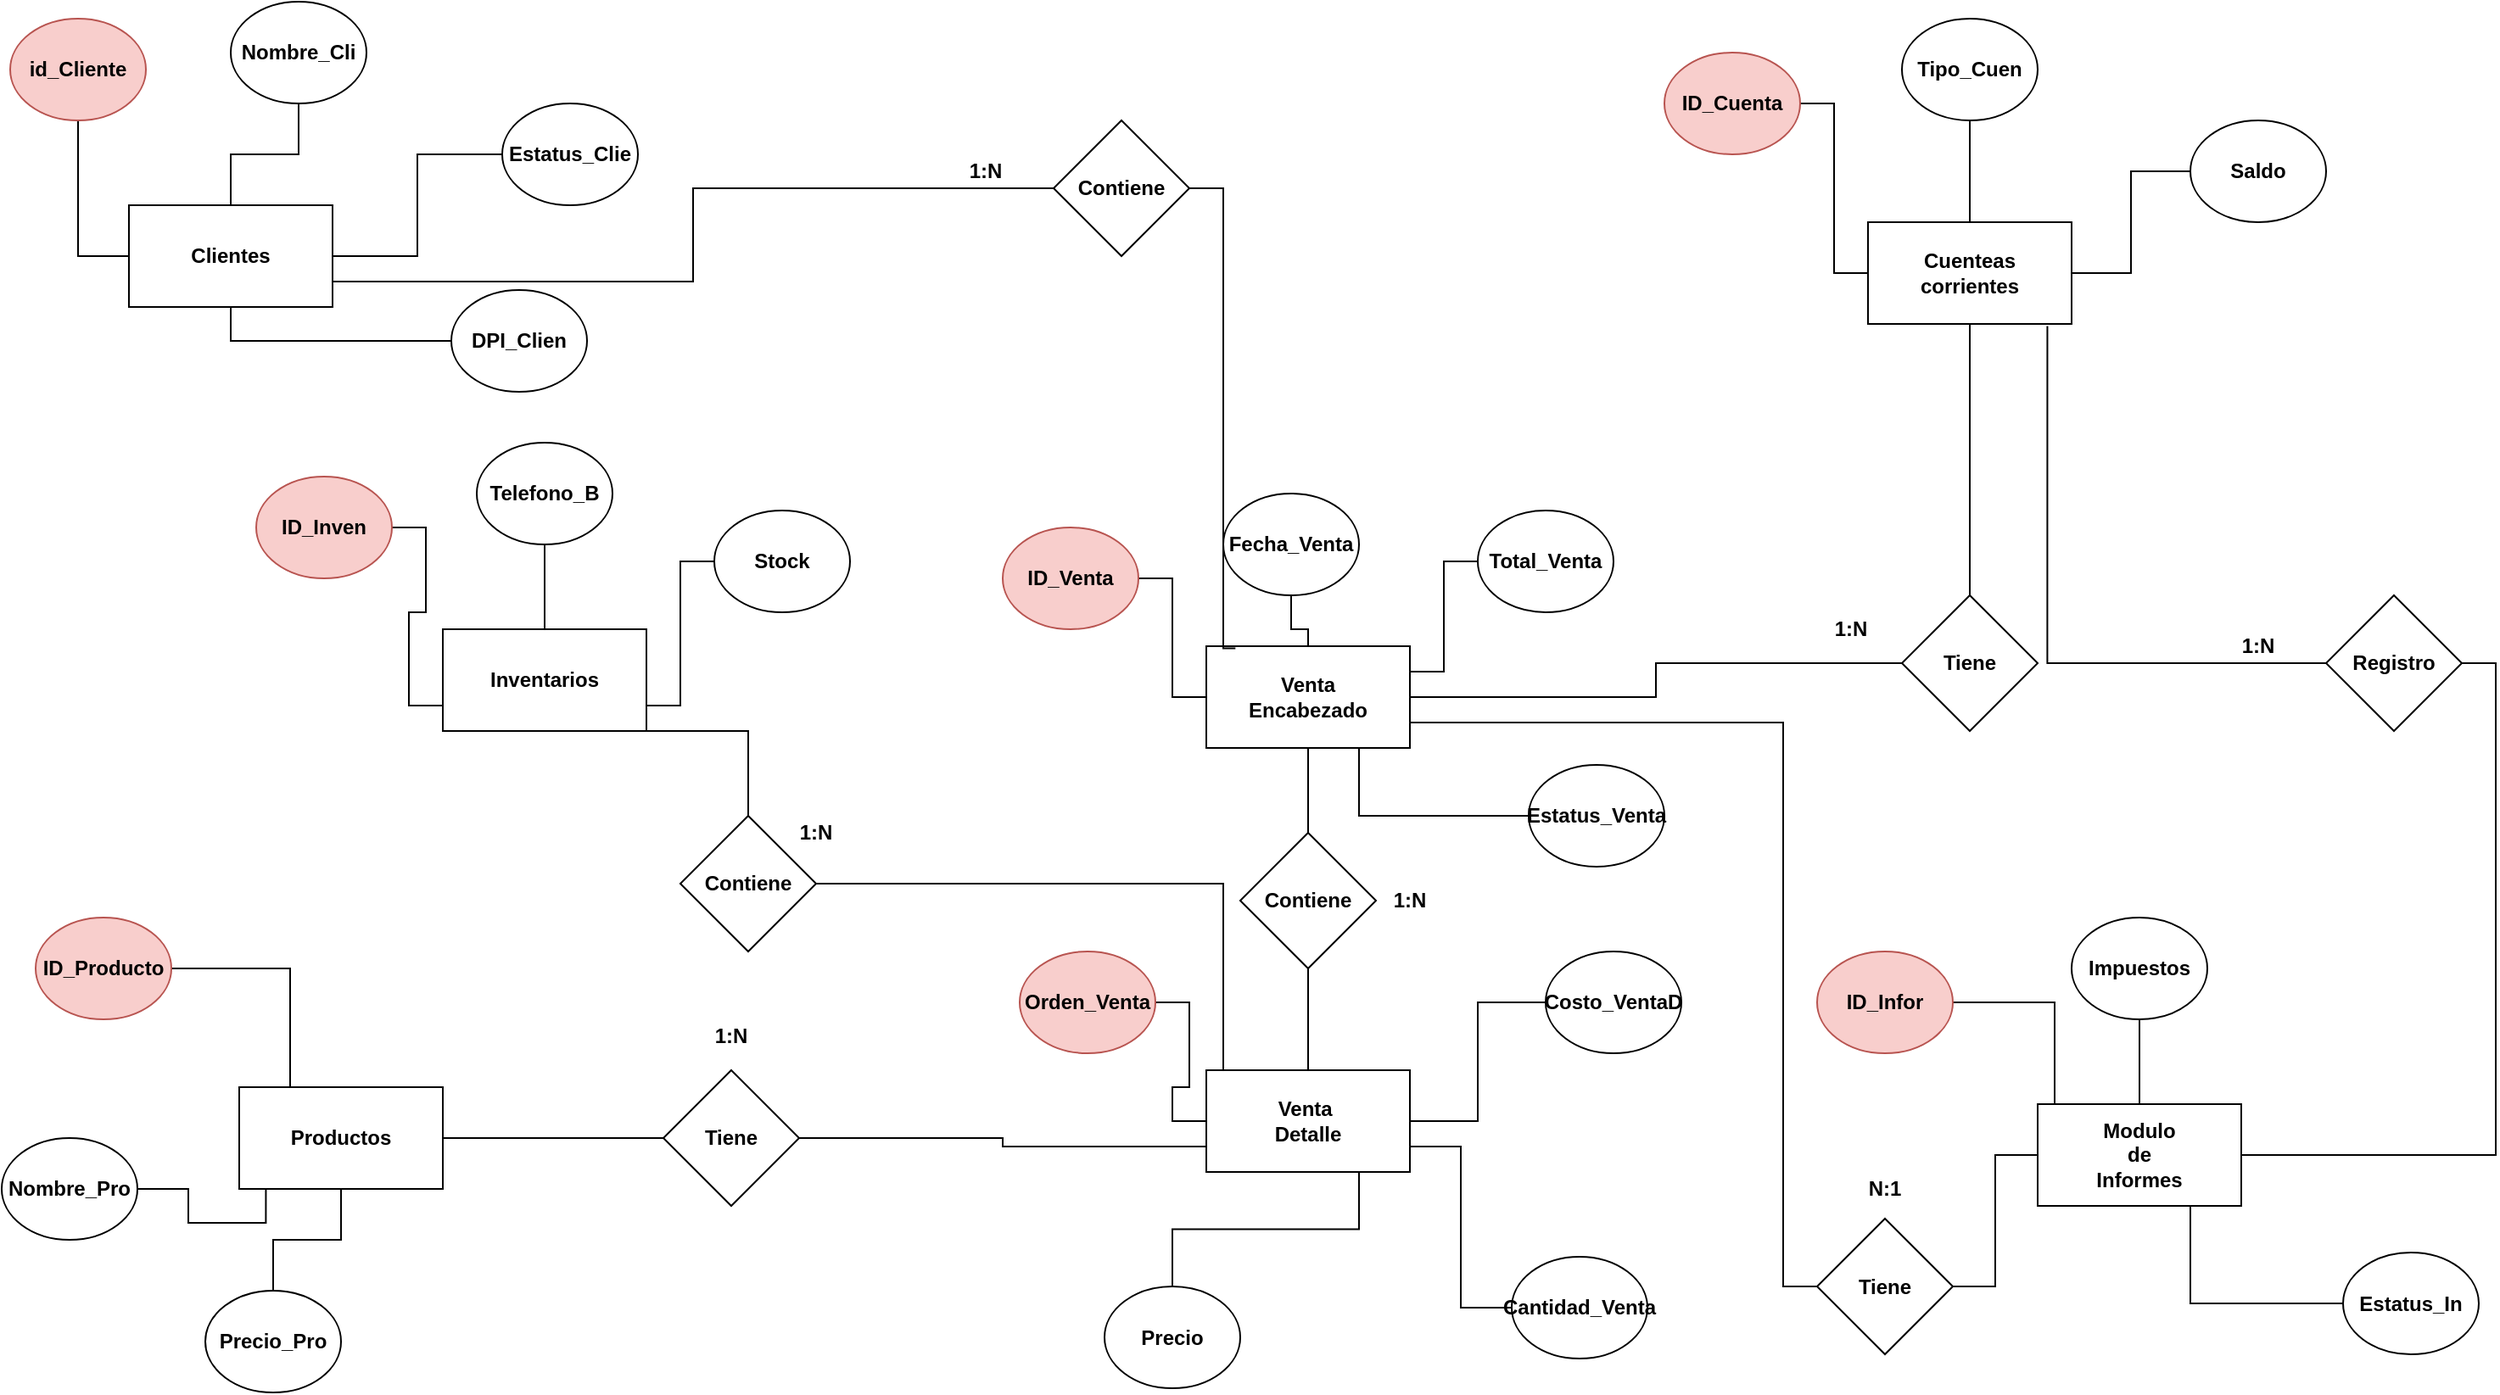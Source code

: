 <mxfile version="13.6.5" type="device"><diagram id="JxWjbIzShzPteXKXiBj5" name="Page-1"><mxGraphModel dx="1447" dy="867" grid="1" gridSize="10" guides="1" tooltips="1" connect="1" arrows="1" fold="1" page="1" pageScale="1" pageWidth="10000" pageHeight="10000" math="0" shadow="0"><root><mxCell id="0"/><mxCell id="1" parent="0"/><mxCell id="i88EDG5iWF2md_klwjSa-1" style="edgeStyle=orthogonalEdgeStyle;rounded=0;orthogonalLoop=1;jettySize=auto;html=1;entryX=0;entryY=0.5;entryDx=0;entryDy=0;endArrow=none;endFill=0;" edge="1" parent="1" source="i88EDG5iWF2md_klwjSa-2" target="i88EDG5iWF2md_klwjSa-86"><mxGeometry relative="1" as="geometry"/></mxCell><mxCell id="i88EDG5iWF2md_klwjSa-2" value="" style="rounded=0;whiteSpace=wrap;html=1;" vertex="1" parent="1"><mxGeometry x="1280" y="390" width="120" height="60" as="geometry"/></mxCell><mxCell id="i88EDG5iWF2md_klwjSa-3" value="Venta&lt;br&gt;Encabezado" style="text;html=1;strokeColor=none;fillColor=none;align=center;verticalAlign=middle;whiteSpace=wrap;rounded=0;fontStyle=1" vertex="1" parent="1"><mxGeometry x="1320" y="410" width="40" height="20" as="geometry"/></mxCell><mxCell id="i88EDG5iWF2md_klwjSa-4" value="" style="rounded=0;whiteSpace=wrap;html=1;" vertex="1" parent="1"><mxGeometry x="1280" y="640" width="120" height="60" as="geometry"/></mxCell><mxCell id="i88EDG5iWF2md_klwjSa-5" value="Venta&amp;nbsp;&lt;br&gt;Detalle" style="text;html=1;strokeColor=none;fillColor=none;align=center;verticalAlign=middle;whiteSpace=wrap;rounded=0;fontStyle=1" vertex="1" parent="1"><mxGeometry x="1320" y="660" width="40" height="20" as="geometry"/></mxCell><mxCell id="i88EDG5iWF2md_klwjSa-6" value="" style="rounded=0;whiteSpace=wrap;html=1;" vertex="1" parent="1"><mxGeometry x="645" y="130" width="120" height="60" as="geometry"/></mxCell><mxCell id="i88EDG5iWF2md_klwjSa-7" value="Clientes" style="text;html=1;strokeColor=none;fillColor=none;align=center;verticalAlign=middle;whiteSpace=wrap;rounded=0;fontStyle=1" vertex="1" parent="1"><mxGeometry x="685" y="150" width="40" height="20" as="geometry"/></mxCell><mxCell id="i88EDG5iWF2md_klwjSa-8" style="edgeStyle=orthogonalEdgeStyle;rounded=0;orthogonalLoop=1;jettySize=auto;html=1;entryX=0.5;entryY=0;entryDx=0;entryDy=0;endArrow=none;endFill=0;" edge="1" parent="1" source="i88EDG5iWF2md_klwjSa-9" target="i88EDG5iWF2md_klwjSa-86"><mxGeometry relative="1" as="geometry"/></mxCell><mxCell id="i88EDG5iWF2md_klwjSa-9" value="" style="rounded=0;whiteSpace=wrap;html=1;" vertex="1" parent="1"><mxGeometry x="1670" y="140" width="120" height="60" as="geometry"/></mxCell><mxCell id="i88EDG5iWF2md_klwjSa-10" value="Cuenteas corrientes" style="text;html=1;strokeColor=none;fillColor=none;align=center;verticalAlign=middle;whiteSpace=wrap;rounded=0;fontStyle=1" vertex="1" parent="1"><mxGeometry x="1710" y="160" width="40" height="20" as="geometry"/></mxCell><mxCell id="i88EDG5iWF2md_klwjSa-11" style="edgeStyle=orthogonalEdgeStyle;rounded=0;orthogonalLoop=1;jettySize=auto;html=1;entryX=0;entryY=0.5;entryDx=0;entryDy=0;endArrow=none;endFill=0;" edge="1" parent="1" source="i88EDG5iWF2md_klwjSa-12" target="i88EDG5iWF2md_klwjSa-52"><mxGeometry relative="1" as="geometry"/></mxCell><mxCell id="i88EDG5iWF2md_klwjSa-12" value="" style="rounded=0;whiteSpace=wrap;html=1;" vertex="1" parent="1"><mxGeometry x="710" y="650" width="120" height="60" as="geometry"/></mxCell><mxCell id="i88EDG5iWF2md_klwjSa-13" value="Productos" style="text;html=1;strokeColor=none;fillColor=none;align=center;verticalAlign=middle;whiteSpace=wrap;rounded=0;fontStyle=1" vertex="1" parent="1"><mxGeometry x="750" y="670" width="40" height="20" as="geometry"/></mxCell><mxCell id="i88EDG5iWF2md_klwjSa-14" style="edgeStyle=orthogonalEdgeStyle;rounded=0;orthogonalLoop=1;jettySize=auto;html=1;entryX=0.5;entryY=0;entryDx=0;entryDy=0;endArrow=none;endFill=0;" edge="1" parent="1" source="i88EDG5iWF2md_klwjSa-15" target="i88EDG5iWF2md_klwjSa-74"><mxGeometry relative="1" as="geometry"><Array as="points"><mxPoint x="1010" y="440"/></Array></mxGeometry></mxCell><mxCell id="i88EDG5iWF2md_klwjSa-15" value="" style="rounded=0;whiteSpace=wrap;html=1;" vertex="1" parent="1"><mxGeometry x="830" y="380" width="120" height="60" as="geometry"/></mxCell><mxCell id="i88EDG5iWF2md_klwjSa-16" value="Inventarios" style="text;html=1;strokeColor=none;fillColor=none;align=center;verticalAlign=middle;whiteSpace=wrap;rounded=0;fontStyle=1" vertex="1" parent="1"><mxGeometry x="870" y="400" width="40" height="20" as="geometry"/></mxCell><mxCell id="i88EDG5iWF2md_klwjSa-17" style="edgeStyle=orthogonalEdgeStyle;rounded=0;orthogonalLoop=1;jettySize=auto;html=1;entryX=1;entryY=0.5;entryDx=0;entryDy=0;endArrow=none;endFill=0;" edge="1" parent="1" source="i88EDG5iWF2md_klwjSa-19" target="i88EDG5iWF2md_klwjSa-99"><mxGeometry relative="1" as="geometry"/></mxCell><mxCell id="i88EDG5iWF2md_klwjSa-18" style="edgeStyle=orthogonalEdgeStyle;rounded=0;orthogonalLoop=1;jettySize=auto;html=1;entryX=1;entryY=0.5;entryDx=0;entryDy=0;endArrow=none;endFill=0;" edge="1" parent="1" source="i88EDG5iWF2md_klwjSa-19" target="i88EDG5iWF2md_klwjSa-103"><mxGeometry relative="1" as="geometry"/></mxCell><mxCell id="i88EDG5iWF2md_klwjSa-19" value="" style="rounded=0;whiteSpace=wrap;html=1;" vertex="1" parent="1"><mxGeometry x="1770" y="660" width="120" height="60" as="geometry"/></mxCell><mxCell id="i88EDG5iWF2md_klwjSa-20" value="Modulo de Informes" style="text;html=1;strokeColor=none;fillColor=none;align=center;verticalAlign=middle;whiteSpace=wrap;rounded=0;fontStyle=1" vertex="1" parent="1"><mxGeometry x="1810" y="680" width="40" height="20" as="geometry"/></mxCell><mxCell id="i88EDG5iWF2md_klwjSa-21" style="edgeStyle=orthogonalEdgeStyle;rounded=0;orthogonalLoop=1;jettySize=auto;html=1;entryX=0;entryY=0.25;entryDx=0;entryDy=0;strokeColor=none;" edge="1" parent="1" source="i88EDG5iWF2md_klwjSa-23" target="i88EDG5iWF2md_klwjSa-2"><mxGeometry relative="1" as="geometry"/></mxCell><mxCell id="i88EDG5iWF2md_klwjSa-22" style="edgeStyle=orthogonalEdgeStyle;rounded=0;orthogonalLoop=1;jettySize=auto;html=1;entryX=0;entryY=0.5;entryDx=0;entryDy=0;endArrow=none;endFill=0;" edge="1" parent="1" source="i88EDG5iWF2md_klwjSa-23" target="i88EDG5iWF2md_klwjSa-2"><mxGeometry relative="1" as="geometry"/></mxCell><mxCell id="i88EDG5iWF2md_klwjSa-23" value="" style="ellipse;whiteSpace=wrap;html=1;fillColor=#f8cecc;strokeColor=#b85450;" vertex="1" parent="1"><mxGeometry x="1160" y="320" width="80" height="60" as="geometry"/></mxCell><mxCell id="i88EDG5iWF2md_klwjSa-24" value="ID_Venta" style="text;html=1;strokeColor=none;fillColor=none;align=center;verticalAlign=middle;whiteSpace=wrap;rounded=0;fontStyle=1" vertex="1" parent="1"><mxGeometry x="1180" y="340" width="40" height="20" as="geometry"/></mxCell><mxCell id="i88EDG5iWF2md_klwjSa-25" style="edgeStyle=orthogonalEdgeStyle;rounded=0;orthogonalLoop=1;jettySize=auto;html=1;entryX=0.5;entryY=0;entryDx=0;entryDy=0;endArrow=none;endFill=0;" edge="1" parent="1" source="i88EDG5iWF2md_klwjSa-26" target="i88EDG5iWF2md_klwjSa-2"><mxGeometry relative="1" as="geometry"/></mxCell><mxCell id="i88EDG5iWF2md_klwjSa-26" value="" style="ellipse;whiteSpace=wrap;html=1;" vertex="1" parent="1"><mxGeometry x="1290" y="300" width="80" height="60" as="geometry"/></mxCell><mxCell id="i88EDG5iWF2md_klwjSa-27" value="Fecha_Venta" style="text;html=1;strokeColor=none;fillColor=none;align=center;verticalAlign=middle;whiteSpace=wrap;rounded=0;fontStyle=1" vertex="1" parent="1"><mxGeometry x="1310" y="320" width="40" height="20" as="geometry"/></mxCell><mxCell id="i88EDG5iWF2md_klwjSa-28" style="edgeStyle=orthogonalEdgeStyle;rounded=0;orthogonalLoop=1;jettySize=auto;html=1;entryX=1;entryY=0.25;entryDx=0;entryDy=0;endArrow=none;endFill=0;" edge="1" parent="1" source="i88EDG5iWF2md_klwjSa-29" target="i88EDG5iWF2md_klwjSa-2"><mxGeometry relative="1" as="geometry"/></mxCell><mxCell id="i88EDG5iWF2md_klwjSa-29" value="" style="ellipse;whiteSpace=wrap;html=1;" vertex="1" parent="1"><mxGeometry x="1440" y="310" width="80" height="60" as="geometry"/></mxCell><mxCell id="i88EDG5iWF2md_klwjSa-30" value="Total_Venta" style="text;html=1;strokeColor=none;fillColor=none;align=center;verticalAlign=middle;whiteSpace=wrap;rounded=0;fontStyle=1" vertex="1" parent="1"><mxGeometry x="1460" y="330" width="40" height="20" as="geometry"/></mxCell><mxCell id="i88EDG5iWF2md_klwjSa-31" style="edgeStyle=orthogonalEdgeStyle;rounded=0;orthogonalLoop=1;jettySize=auto;html=1;entryX=0.75;entryY=1;entryDx=0;entryDy=0;endArrow=none;endFill=0;" edge="1" parent="1" source="i88EDG5iWF2md_klwjSa-32" target="i88EDG5iWF2md_klwjSa-2"><mxGeometry relative="1" as="geometry"/></mxCell><mxCell id="i88EDG5iWF2md_klwjSa-32" value="" style="ellipse;whiteSpace=wrap;html=1;" vertex="1" parent="1"><mxGeometry x="1470" y="460" width="80" height="60" as="geometry"/></mxCell><mxCell id="i88EDG5iWF2md_klwjSa-33" value="Estatus_Venta" style="text;html=1;strokeColor=none;fillColor=none;align=center;verticalAlign=middle;whiteSpace=wrap;rounded=0;fontStyle=1" vertex="1" parent="1"><mxGeometry x="1490" y="480" width="40" height="20" as="geometry"/></mxCell><mxCell id="i88EDG5iWF2md_klwjSa-34" style="edgeStyle=orthogonalEdgeStyle;rounded=0;orthogonalLoop=1;jettySize=auto;html=1;entryX=0.5;entryY=1;entryDx=0;entryDy=0;endArrow=none;endFill=0;" edge="1" parent="1" source="i88EDG5iWF2md_klwjSa-36" target="i88EDG5iWF2md_klwjSa-2"><mxGeometry relative="1" as="geometry"/></mxCell><mxCell id="i88EDG5iWF2md_klwjSa-35" style="edgeStyle=orthogonalEdgeStyle;rounded=0;orthogonalLoop=1;jettySize=auto;html=1;endArrow=none;endFill=0;" edge="1" parent="1" source="i88EDG5iWF2md_klwjSa-36" target="i88EDG5iWF2md_klwjSa-4"><mxGeometry relative="1" as="geometry"/></mxCell><mxCell id="i88EDG5iWF2md_klwjSa-36" value="" style="rhombus;whiteSpace=wrap;html=1;" vertex="1" parent="1"><mxGeometry x="1300" y="500" width="80" height="80" as="geometry"/></mxCell><mxCell id="i88EDG5iWF2md_klwjSa-37" value="Contiene" style="text;html=1;strokeColor=none;fillColor=none;align=center;verticalAlign=middle;whiteSpace=wrap;rounded=0;fontStyle=1" vertex="1" parent="1"><mxGeometry x="1320" y="530" width="40" height="20" as="geometry"/></mxCell><mxCell id="i88EDG5iWF2md_klwjSa-38" value="1:N" style="text;html=1;strokeColor=none;fillColor=none;align=center;verticalAlign=middle;whiteSpace=wrap;rounded=0;fontStyle=1" vertex="1" parent="1"><mxGeometry x="1380" y="530" width="40" height="20" as="geometry"/></mxCell><mxCell id="i88EDG5iWF2md_klwjSa-39" style="edgeStyle=orthogonalEdgeStyle;rounded=0;orthogonalLoop=1;jettySize=auto;html=1;entryX=0;entryY=0.5;entryDx=0;entryDy=0;endArrow=none;endFill=0;" edge="1" parent="1" source="i88EDG5iWF2md_klwjSa-40" target="i88EDG5iWF2md_klwjSa-4"><mxGeometry relative="1" as="geometry"/></mxCell><mxCell id="i88EDG5iWF2md_klwjSa-40" value="" style="ellipse;whiteSpace=wrap;html=1;fillColor=#f8cecc;strokeColor=#b85450;" vertex="1" parent="1"><mxGeometry x="1170" y="570" width="80" height="60" as="geometry"/></mxCell><mxCell id="i88EDG5iWF2md_klwjSa-41" value="Orden_Venta" style="text;html=1;strokeColor=none;fillColor=none;align=center;verticalAlign=middle;whiteSpace=wrap;rounded=0;fontStyle=1" vertex="1" parent="1"><mxGeometry x="1190" y="590" width="40" height="20" as="geometry"/></mxCell><mxCell id="i88EDG5iWF2md_klwjSa-42" style="edgeStyle=orthogonalEdgeStyle;rounded=0;orthogonalLoop=1;jettySize=auto;html=1;entryX=1;entryY=0.5;entryDx=0;entryDy=0;endArrow=none;endFill=0;" edge="1" parent="1" source="i88EDG5iWF2md_klwjSa-43" target="i88EDG5iWF2md_klwjSa-4"><mxGeometry relative="1" as="geometry"/></mxCell><mxCell id="i88EDG5iWF2md_klwjSa-43" value="" style="ellipse;whiteSpace=wrap;html=1;" vertex="1" parent="1"><mxGeometry x="1480" y="570" width="80" height="60" as="geometry"/></mxCell><mxCell id="i88EDG5iWF2md_klwjSa-44" value="Costo_VentaD" style="text;html=1;strokeColor=none;fillColor=none;align=center;verticalAlign=middle;whiteSpace=wrap;rounded=0;fontStyle=1" vertex="1" parent="1"><mxGeometry x="1500" y="590" width="40" height="20" as="geometry"/></mxCell><mxCell id="i88EDG5iWF2md_klwjSa-45" style="edgeStyle=orthogonalEdgeStyle;rounded=0;orthogonalLoop=1;jettySize=auto;html=1;entryX=1;entryY=0.75;entryDx=0;entryDy=0;endArrow=none;endFill=0;" edge="1" parent="1" source="i88EDG5iWF2md_klwjSa-46" target="i88EDG5iWF2md_klwjSa-4"><mxGeometry relative="1" as="geometry"/></mxCell><mxCell id="i88EDG5iWF2md_klwjSa-46" value="" style="ellipse;whiteSpace=wrap;html=1;" vertex="1" parent="1"><mxGeometry x="1460" y="750" width="80" height="60" as="geometry"/></mxCell><mxCell id="i88EDG5iWF2md_klwjSa-47" value="Cantidad_Venta" style="text;html=1;align=center;verticalAlign=middle;whiteSpace=wrap;rounded=0;fontStyle=1" vertex="1" parent="1"><mxGeometry x="1480" y="770" width="40" height="20" as="geometry"/></mxCell><mxCell id="i88EDG5iWF2md_klwjSa-48" style="edgeStyle=orthogonalEdgeStyle;rounded=0;orthogonalLoop=1;jettySize=auto;html=1;entryX=0.75;entryY=1;entryDx=0;entryDy=0;endArrow=none;endFill=0;" edge="1" parent="1" source="i88EDG5iWF2md_klwjSa-49" target="i88EDG5iWF2md_klwjSa-4"><mxGeometry relative="1" as="geometry"/></mxCell><mxCell id="i88EDG5iWF2md_klwjSa-49" value="" style="ellipse;whiteSpace=wrap;html=1;" vertex="1" parent="1"><mxGeometry x="1220" y="767.5" width="80" height="60" as="geometry"/></mxCell><mxCell id="i88EDG5iWF2md_klwjSa-50" value="Precio" style="text;html=1;align=center;verticalAlign=middle;whiteSpace=wrap;rounded=0;fontStyle=1" vertex="1" parent="1"><mxGeometry x="1240" y="787.5" width="40" height="20" as="geometry"/></mxCell><mxCell id="i88EDG5iWF2md_klwjSa-51" style="edgeStyle=orthogonalEdgeStyle;rounded=0;orthogonalLoop=1;jettySize=auto;html=1;entryX=0;entryY=0.75;entryDx=0;entryDy=0;endArrow=none;endFill=0;" edge="1" parent="1" source="i88EDG5iWF2md_klwjSa-52" target="i88EDG5iWF2md_klwjSa-4"><mxGeometry relative="1" as="geometry"/></mxCell><mxCell id="i88EDG5iWF2md_klwjSa-52" value="" style="rhombus;whiteSpace=wrap;html=1;" vertex="1" parent="1"><mxGeometry x="960" y="640" width="80" height="80" as="geometry"/></mxCell><mxCell id="i88EDG5iWF2md_klwjSa-53" value="Tiene" style="text;html=1;strokeColor=none;fillColor=none;align=center;verticalAlign=middle;whiteSpace=wrap;rounded=0;fontStyle=1" vertex="1" parent="1"><mxGeometry x="980" y="670" width="40" height="20" as="geometry"/></mxCell><mxCell id="i88EDG5iWF2md_klwjSa-54" value="1:N" style="text;html=1;strokeColor=none;fillColor=none;align=center;verticalAlign=middle;whiteSpace=wrap;rounded=0;fontStyle=1" vertex="1" parent="1"><mxGeometry x="980" y="610" width="40" height="20" as="geometry"/></mxCell><mxCell id="i88EDG5iWF2md_klwjSa-55" style="edgeStyle=orthogonalEdgeStyle;rounded=0;orthogonalLoop=1;jettySize=auto;html=1;entryX=0.25;entryY=0;entryDx=0;entryDy=0;endArrow=none;endFill=0;" edge="1" parent="1" source="i88EDG5iWF2md_klwjSa-56" target="i88EDG5iWF2md_klwjSa-12"><mxGeometry relative="1" as="geometry"/></mxCell><mxCell id="i88EDG5iWF2md_klwjSa-56" value="" style="ellipse;whiteSpace=wrap;html=1;fillColor=#f8cecc;strokeColor=#b85450;" vertex="1" parent="1"><mxGeometry x="590" y="550" width="80" height="60" as="geometry"/></mxCell><mxCell id="i88EDG5iWF2md_klwjSa-57" value="ID_Producto" style="text;html=1;strokeColor=none;fillColor=none;align=center;verticalAlign=middle;whiteSpace=wrap;rounded=0;fontStyle=1" vertex="1" parent="1"><mxGeometry x="610" y="570" width="40" height="20" as="geometry"/></mxCell><mxCell id="i88EDG5iWF2md_klwjSa-58" style="edgeStyle=orthogonalEdgeStyle;rounded=0;orthogonalLoop=1;jettySize=auto;html=1;entryX=0.131;entryY=0.998;entryDx=0;entryDy=0;entryPerimeter=0;endArrow=none;endFill=0;" edge="1" parent="1" source="i88EDG5iWF2md_klwjSa-59" target="i88EDG5iWF2md_klwjSa-12"><mxGeometry relative="1" as="geometry"/></mxCell><mxCell id="i88EDG5iWF2md_klwjSa-59" value="" style="ellipse;whiteSpace=wrap;html=1;" vertex="1" parent="1"><mxGeometry x="570" y="680" width="80" height="60" as="geometry"/></mxCell><mxCell id="i88EDG5iWF2md_klwjSa-60" value="Nombre_Pro" style="text;html=1;strokeColor=none;fillColor=none;align=center;verticalAlign=middle;whiteSpace=wrap;rounded=0;fontStyle=1" vertex="1" parent="1"><mxGeometry x="590" y="700" width="40" height="20" as="geometry"/></mxCell><mxCell id="i88EDG5iWF2md_klwjSa-61" style="edgeStyle=orthogonalEdgeStyle;rounded=0;orthogonalLoop=1;jettySize=auto;html=1;entryX=0.5;entryY=1;entryDx=0;entryDy=0;endArrow=none;endFill=0;" edge="1" parent="1" source="i88EDG5iWF2md_klwjSa-62" target="i88EDG5iWF2md_klwjSa-12"><mxGeometry relative="1" as="geometry"/></mxCell><mxCell id="i88EDG5iWF2md_klwjSa-62" value="" style="ellipse;whiteSpace=wrap;html=1;" vertex="1" parent="1"><mxGeometry x="690" y="770" width="80" height="60" as="geometry"/></mxCell><mxCell id="i88EDG5iWF2md_klwjSa-63" value="Precio_Pro" style="text;html=1;strokeColor=none;fillColor=none;align=center;verticalAlign=middle;whiteSpace=wrap;rounded=0;fontStyle=1" vertex="1" parent="1"><mxGeometry x="710" y="790" width="40" height="20" as="geometry"/></mxCell><mxCell id="i88EDG5iWF2md_klwjSa-64" style="edgeStyle=orthogonalEdgeStyle;rounded=0;orthogonalLoop=1;jettySize=auto;html=1;entryX=0;entryY=0.75;entryDx=0;entryDy=0;endArrow=none;endFill=0;" edge="1" parent="1" source="i88EDG5iWF2md_klwjSa-65" target="i88EDG5iWF2md_klwjSa-15"><mxGeometry relative="1" as="geometry"/></mxCell><mxCell id="i88EDG5iWF2md_klwjSa-65" value="" style="ellipse;whiteSpace=wrap;html=1;fillColor=#f8cecc;strokeColor=#b85450;" vertex="1" parent="1"><mxGeometry x="720" y="290" width="80" height="60" as="geometry"/></mxCell><mxCell id="i88EDG5iWF2md_klwjSa-66" value="ID_Inven" style="text;html=1;strokeColor=none;fillColor=none;align=center;verticalAlign=middle;whiteSpace=wrap;rounded=0;fontStyle=1" vertex="1" parent="1"><mxGeometry x="740" y="310" width="40" height="20" as="geometry"/></mxCell><mxCell id="i88EDG5iWF2md_klwjSa-67" style="edgeStyle=orthogonalEdgeStyle;rounded=0;orthogonalLoop=1;jettySize=auto;html=1;entryX=0.5;entryY=0;entryDx=0;entryDy=0;endArrow=none;endFill=0;" edge="1" parent="1" source="i88EDG5iWF2md_klwjSa-68" target="i88EDG5iWF2md_klwjSa-15"><mxGeometry relative="1" as="geometry"/></mxCell><mxCell id="i88EDG5iWF2md_klwjSa-68" value="" style="ellipse;whiteSpace=wrap;html=1;" vertex="1" parent="1"><mxGeometry x="850" y="270" width="80" height="60" as="geometry"/></mxCell><mxCell id="i88EDG5iWF2md_klwjSa-69" value="Telefono_B" style="text;html=1;strokeColor=none;fillColor=none;align=center;verticalAlign=middle;whiteSpace=wrap;rounded=0;fontStyle=1" vertex="1" parent="1"><mxGeometry x="870" y="290" width="40" height="20" as="geometry"/></mxCell><mxCell id="i88EDG5iWF2md_klwjSa-70" style="edgeStyle=orthogonalEdgeStyle;rounded=0;orthogonalLoop=1;jettySize=auto;html=1;entryX=1;entryY=0.75;entryDx=0;entryDy=0;endArrow=none;endFill=0;" edge="1" parent="1" source="i88EDG5iWF2md_klwjSa-71" target="i88EDG5iWF2md_klwjSa-15"><mxGeometry relative="1" as="geometry"/></mxCell><mxCell id="i88EDG5iWF2md_klwjSa-71" value="" style="ellipse;whiteSpace=wrap;html=1;" vertex="1" parent="1"><mxGeometry x="990" y="310" width="80" height="60" as="geometry"/></mxCell><mxCell id="i88EDG5iWF2md_klwjSa-72" value="Stock" style="text;html=1;strokeColor=none;fillColor=none;align=center;verticalAlign=middle;whiteSpace=wrap;rounded=0;fontStyle=1" vertex="1" parent="1"><mxGeometry x="1010" y="330" width="40" height="20" as="geometry"/></mxCell><mxCell id="i88EDG5iWF2md_klwjSa-73" style="edgeStyle=orthogonalEdgeStyle;rounded=0;orthogonalLoop=1;jettySize=auto;html=1;endArrow=none;endFill=0;" edge="1" parent="1" source="i88EDG5iWF2md_klwjSa-74" target="i88EDG5iWF2md_klwjSa-4"><mxGeometry relative="1" as="geometry"><Array as="points"><mxPoint x="1290" y="530"/></Array></mxGeometry></mxCell><mxCell id="i88EDG5iWF2md_klwjSa-74" value="" style="rhombus;whiteSpace=wrap;html=1;" vertex="1" parent="1"><mxGeometry x="970" y="490" width="80" height="80" as="geometry"/></mxCell><mxCell id="i88EDG5iWF2md_klwjSa-75" value="Contiene" style="text;html=1;strokeColor=none;fillColor=none;align=center;verticalAlign=middle;whiteSpace=wrap;rounded=0;fontStyle=1" vertex="1" parent="1"><mxGeometry x="990" y="520" width="40" height="20" as="geometry"/></mxCell><mxCell id="i88EDG5iWF2md_klwjSa-76" value="1:N" style="text;html=1;strokeColor=none;fillColor=none;align=center;verticalAlign=middle;whiteSpace=wrap;rounded=0;fontStyle=1" vertex="1" parent="1"><mxGeometry x="1030" y="490" width="40" height="20" as="geometry"/></mxCell><mxCell id="i88EDG5iWF2md_klwjSa-77" style="edgeStyle=orthogonalEdgeStyle;rounded=0;orthogonalLoop=1;jettySize=auto;html=1;entryX=0;entryY=0.5;entryDx=0;entryDy=0;endArrow=none;endFill=0;" edge="1" parent="1" source="i88EDG5iWF2md_klwjSa-78" target="i88EDG5iWF2md_klwjSa-9"><mxGeometry relative="1" as="geometry"/></mxCell><mxCell id="i88EDG5iWF2md_klwjSa-78" value="" style="ellipse;whiteSpace=wrap;html=1;fillColor=#f8cecc;strokeColor=#b85450;" vertex="1" parent="1"><mxGeometry x="1550" y="40" width="80" height="60" as="geometry"/></mxCell><mxCell id="i88EDG5iWF2md_klwjSa-79" value="ID_Cuenta" style="text;html=1;strokeColor=none;fillColor=none;align=center;verticalAlign=middle;whiteSpace=wrap;rounded=0;fontStyle=1" vertex="1" parent="1"><mxGeometry x="1570" y="60" width="40" height="20" as="geometry"/></mxCell><mxCell id="i88EDG5iWF2md_klwjSa-80" style="edgeStyle=orthogonalEdgeStyle;rounded=0;orthogonalLoop=1;jettySize=auto;html=1;entryX=0.5;entryY=0;entryDx=0;entryDy=0;endArrow=none;endFill=0;" edge="1" parent="1" source="i88EDG5iWF2md_klwjSa-81" target="i88EDG5iWF2md_klwjSa-9"><mxGeometry relative="1" as="geometry"/></mxCell><mxCell id="i88EDG5iWF2md_klwjSa-81" value="" style="ellipse;whiteSpace=wrap;html=1;" vertex="1" parent="1"><mxGeometry x="1690" y="20" width="80" height="60" as="geometry"/></mxCell><mxCell id="i88EDG5iWF2md_klwjSa-82" value="Tipo_Cuen" style="text;html=1;strokeColor=none;fillColor=none;align=center;verticalAlign=middle;whiteSpace=wrap;rounded=0;fontStyle=1" vertex="1" parent="1"><mxGeometry x="1710" y="40" width="40" height="20" as="geometry"/></mxCell><mxCell id="i88EDG5iWF2md_klwjSa-83" style="edgeStyle=orthogonalEdgeStyle;rounded=0;orthogonalLoop=1;jettySize=auto;html=1;entryX=1;entryY=0.5;entryDx=0;entryDy=0;endArrow=none;endFill=0;" edge="1" parent="1" source="i88EDG5iWF2md_klwjSa-84" target="i88EDG5iWF2md_klwjSa-9"><mxGeometry relative="1" as="geometry"/></mxCell><mxCell id="i88EDG5iWF2md_klwjSa-84" value="" style="ellipse;whiteSpace=wrap;html=1;" vertex="1" parent="1"><mxGeometry x="1860" y="80" width="80" height="60" as="geometry"/></mxCell><mxCell id="i88EDG5iWF2md_klwjSa-85" value="Saldo" style="text;html=1;strokeColor=none;fillColor=none;align=center;verticalAlign=middle;whiteSpace=wrap;rounded=0;fontStyle=1" vertex="1" parent="1"><mxGeometry x="1880" y="100" width="40" height="20" as="geometry"/></mxCell><mxCell id="i88EDG5iWF2md_klwjSa-86" value="" style="rhombus;whiteSpace=wrap;html=1;" vertex="1" parent="1"><mxGeometry x="1690" y="360" width="80" height="80" as="geometry"/></mxCell><mxCell id="i88EDG5iWF2md_klwjSa-87" value="Tiene" style="text;html=1;strokeColor=none;fillColor=none;align=center;verticalAlign=middle;whiteSpace=wrap;rounded=0;fontStyle=1" vertex="1" parent="1"><mxGeometry x="1710" y="390" width="40" height="20" as="geometry"/></mxCell><mxCell id="i88EDG5iWF2md_klwjSa-88" value="1:N" style="text;html=1;strokeColor=none;fillColor=none;align=center;verticalAlign=middle;whiteSpace=wrap;rounded=0;fontStyle=1" vertex="1" parent="1"><mxGeometry x="1640" y="370" width="40" height="20" as="geometry"/></mxCell><mxCell id="i88EDG5iWF2md_klwjSa-89" style="edgeStyle=orthogonalEdgeStyle;rounded=0;orthogonalLoop=1;jettySize=auto;html=1;entryX=0.25;entryY=0;entryDx=0;entryDy=0;endArrow=none;endFill=0;" edge="1" parent="1" source="i88EDG5iWF2md_klwjSa-90" target="i88EDG5iWF2md_klwjSa-19"><mxGeometry relative="1" as="geometry"><Array as="points"><mxPoint x="1780" y="600"/><mxPoint x="1780" y="660"/></Array></mxGeometry></mxCell><mxCell id="i88EDG5iWF2md_klwjSa-90" value="" style="ellipse;whiteSpace=wrap;html=1;fillColor=#f8cecc;strokeColor=#b85450;" vertex="1" parent="1"><mxGeometry x="1640" y="570" width="80" height="60" as="geometry"/></mxCell><mxCell id="i88EDG5iWF2md_klwjSa-91" value="ID_Infor&lt;br&gt;" style="text;html=1;strokeColor=none;fillColor=none;align=center;verticalAlign=middle;whiteSpace=wrap;rounded=0;fontStyle=1" vertex="1" parent="1"><mxGeometry x="1660" y="590" width="40" height="20" as="geometry"/></mxCell><mxCell id="i88EDG5iWF2md_klwjSa-92" style="edgeStyle=orthogonalEdgeStyle;rounded=0;orthogonalLoop=1;jettySize=auto;html=1;entryX=0.5;entryY=0;entryDx=0;entryDy=0;endArrow=none;endFill=0;" edge="1" parent="1" source="i88EDG5iWF2md_klwjSa-93" target="i88EDG5iWF2md_klwjSa-19"><mxGeometry relative="1" as="geometry"/></mxCell><mxCell id="i88EDG5iWF2md_klwjSa-93" value="" style="ellipse;whiteSpace=wrap;html=1;" vertex="1" parent="1"><mxGeometry x="1790" y="550" width="80" height="60" as="geometry"/></mxCell><mxCell id="i88EDG5iWF2md_klwjSa-94" value="Impuestos" style="text;html=1;strokeColor=none;fillColor=none;align=center;verticalAlign=middle;whiteSpace=wrap;rounded=0;fontStyle=1" vertex="1" parent="1"><mxGeometry x="1810" y="570" width="40" height="20" as="geometry"/></mxCell><mxCell id="i88EDG5iWF2md_klwjSa-95" style="edgeStyle=orthogonalEdgeStyle;rounded=0;orthogonalLoop=1;jettySize=auto;html=1;entryX=0.75;entryY=1;entryDx=0;entryDy=0;endArrow=none;endFill=0;" edge="1" parent="1" source="i88EDG5iWF2md_klwjSa-96" target="i88EDG5iWF2md_klwjSa-19"><mxGeometry relative="1" as="geometry"/></mxCell><mxCell id="i88EDG5iWF2md_klwjSa-96" value="" style="ellipse;whiteSpace=wrap;html=1;" vertex="1" parent="1"><mxGeometry x="1950" y="747.5" width="80" height="60" as="geometry"/></mxCell><mxCell id="i88EDG5iWF2md_klwjSa-97" value="Estatus_In" style="text;html=1;strokeColor=none;fillColor=none;align=center;verticalAlign=middle;whiteSpace=wrap;rounded=0;fontStyle=1" vertex="1" parent="1"><mxGeometry x="1970" y="767.5" width="40" height="20" as="geometry"/></mxCell><mxCell id="i88EDG5iWF2md_klwjSa-98" style="edgeStyle=orthogonalEdgeStyle;rounded=0;orthogonalLoop=1;jettySize=auto;html=1;entryX=0.881;entryY=1.021;entryDx=0;entryDy=0;entryPerimeter=0;endArrow=none;endFill=0;" edge="1" parent="1" source="i88EDG5iWF2md_klwjSa-99" target="i88EDG5iWF2md_klwjSa-9"><mxGeometry relative="1" as="geometry"/></mxCell><mxCell id="i88EDG5iWF2md_klwjSa-99" value="" style="rhombus;whiteSpace=wrap;html=1;" vertex="1" parent="1"><mxGeometry x="1940" y="360" width="80" height="80" as="geometry"/></mxCell><mxCell id="i88EDG5iWF2md_klwjSa-100" value="Registro" style="text;html=1;strokeColor=none;fillColor=none;align=center;verticalAlign=middle;whiteSpace=wrap;rounded=0;fontStyle=1" vertex="1" parent="1"><mxGeometry x="1960" y="390" width="40" height="20" as="geometry"/></mxCell><mxCell id="i88EDG5iWF2md_klwjSa-101" value="1:N" style="text;html=1;strokeColor=none;fillColor=none;align=center;verticalAlign=middle;whiteSpace=wrap;rounded=0;fontStyle=1" vertex="1" parent="1"><mxGeometry x="1880" y="380" width="40" height="20" as="geometry"/></mxCell><mxCell id="i88EDG5iWF2md_klwjSa-102" style="edgeStyle=orthogonalEdgeStyle;rounded=0;orthogonalLoop=1;jettySize=auto;html=1;entryX=1;entryY=0.75;entryDx=0;entryDy=0;endArrow=none;endFill=0;" edge="1" parent="1" source="i88EDG5iWF2md_klwjSa-103" target="i88EDG5iWF2md_klwjSa-2"><mxGeometry relative="1" as="geometry"><Array as="points"><mxPoint x="1620" y="768"/><mxPoint x="1620" y="435"/></Array></mxGeometry></mxCell><mxCell id="i88EDG5iWF2md_klwjSa-103" value="" style="rhombus;whiteSpace=wrap;html=1;" vertex="1" parent="1"><mxGeometry x="1640" y="727.5" width="80" height="80" as="geometry"/></mxCell><mxCell id="i88EDG5iWF2md_klwjSa-104" value="Tiene" style="text;html=1;strokeColor=none;fillColor=none;align=center;verticalAlign=middle;whiteSpace=wrap;rounded=0;fontStyle=1" vertex="1" parent="1"><mxGeometry x="1660" y="757.5" width="40" height="20" as="geometry"/></mxCell><mxCell id="i88EDG5iWF2md_klwjSa-105" value="N:1" style="text;html=1;strokeColor=none;fillColor=none;align=center;verticalAlign=middle;whiteSpace=wrap;rounded=0;fontStyle=1" vertex="1" parent="1"><mxGeometry x="1660" y="700" width="40" height="20" as="geometry"/></mxCell><mxCell id="i88EDG5iWF2md_klwjSa-106" style="edgeStyle=orthogonalEdgeStyle;rounded=0;orthogonalLoop=1;jettySize=auto;html=1;entryX=0;entryY=0.5;entryDx=0;entryDy=0;endArrow=none;endFill=0;" edge="1" parent="1" source="i88EDG5iWF2md_klwjSa-107" target="i88EDG5iWF2md_klwjSa-6"><mxGeometry relative="1" as="geometry"/></mxCell><mxCell id="i88EDG5iWF2md_klwjSa-107" value="" style="ellipse;whiteSpace=wrap;html=1;fillColor=#f8cecc;strokeColor=#b85450;" vertex="1" parent="1"><mxGeometry x="575" y="20" width="80" height="60" as="geometry"/></mxCell><mxCell id="i88EDG5iWF2md_klwjSa-108" value="id_Cliente" style="text;html=1;strokeColor=none;fillColor=none;align=center;verticalAlign=middle;whiteSpace=wrap;rounded=0;fontStyle=1" vertex="1" parent="1"><mxGeometry x="595" y="40" width="40" height="20" as="geometry"/></mxCell><mxCell id="i88EDG5iWF2md_klwjSa-109" style="edgeStyle=orthogonalEdgeStyle;rounded=0;orthogonalLoop=1;jettySize=auto;html=1;entryX=0.5;entryY=0;entryDx=0;entryDy=0;endArrow=none;endFill=0;" edge="1" parent="1" source="i88EDG5iWF2md_klwjSa-110" target="i88EDG5iWF2md_klwjSa-6"><mxGeometry relative="1" as="geometry"/></mxCell><mxCell id="i88EDG5iWF2md_klwjSa-110" value="" style="ellipse;whiteSpace=wrap;html=1;" vertex="1" parent="1"><mxGeometry x="705" y="10" width="80" height="60" as="geometry"/></mxCell><mxCell id="i88EDG5iWF2md_klwjSa-111" value="Nombre_Cli" style="text;html=1;strokeColor=none;fillColor=none;align=center;verticalAlign=middle;whiteSpace=wrap;rounded=0;fontStyle=1" vertex="1" parent="1"><mxGeometry x="725" y="30" width="40" height="20" as="geometry"/></mxCell><mxCell id="i88EDG5iWF2md_klwjSa-112" style="edgeStyle=orthogonalEdgeStyle;rounded=0;orthogonalLoop=1;jettySize=auto;html=1;entryX=1;entryY=0.5;entryDx=0;entryDy=0;endArrow=none;endFill=0;" edge="1" parent="1" source="i88EDG5iWF2md_klwjSa-113" target="i88EDG5iWF2md_klwjSa-6"><mxGeometry relative="1" as="geometry"/></mxCell><mxCell id="i88EDG5iWF2md_klwjSa-113" value="" style="ellipse;whiteSpace=wrap;html=1;" vertex="1" parent="1"><mxGeometry x="865" y="70" width="80" height="60" as="geometry"/></mxCell><mxCell id="i88EDG5iWF2md_klwjSa-114" value="Estatus_Clie" style="text;html=1;strokeColor=none;fillColor=none;align=center;verticalAlign=middle;whiteSpace=wrap;rounded=0;fontStyle=1" vertex="1" parent="1"><mxGeometry x="885" y="90" width="40" height="20" as="geometry"/></mxCell><mxCell id="i88EDG5iWF2md_klwjSa-115" style="edgeStyle=orthogonalEdgeStyle;rounded=0;orthogonalLoop=1;jettySize=auto;html=1;entryX=0.5;entryY=1;entryDx=0;entryDy=0;endArrow=none;endFill=0;" edge="1" parent="1" source="i88EDG5iWF2md_klwjSa-116" target="i88EDG5iWF2md_klwjSa-6"><mxGeometry relative="1" as="geometry"/></mxCell><mxCell id="i88EDG5iWF2md_klwjSa-116" value="" style="ellipse;whiteSpace=wrap;html=1;" vertex="1" parent="1"><mxGeometry x="835" y="180" width="80" height="60" as="geometry"/></mxCell><mxCell id="i88EDG5iWF2md_klwjSa-117" value="DPI_Clien" style="text;html=1;strokeColor=none;fillColor=none;align=center;verticalAlign=middle;whiteSpace=wrap;rounded=0;fontStyle=1" vertex="1" parent="1"><mxGeometry x="855" y="200" width="40" height="20" as="geometry"/></mxCell><mxCell id="i88EDG5iWF2md_klwjSa-118" style="edgeStyle=orthogonalEdgeStyle;rounded=0;orthogonalLoop=1;jettySize=auto;html=1;entryX=1;entryY=0.75;entryDx=0;entryDy=0;endArrow=none;endFill=0;" edge="1" parent="1" source="i88EDG5iWF2md_klwjSa-120" target="i88EDG5iWF2md_klwjSa-6"><mxGeometry relative="1" as="geometry"/></mxCell><mxCell id="i88EDG5iWF2md_klwjSa-119" style="edgeStyle=orthogonalEdgeStyle;rounded=0;orthogonalLoop=1;jettySize=auto;html=1;entryX=0.143;entryY=0.021;entryDx=0;entryDy=0;entryPerimeter=0;endArrow=none;endFill=0;" edge="1" parent="1" source="i88EDG5iWF2md_klwjSa-120" target="i88EDG5iWF2md_klwjSa-2"><mxGeometry relative="1" as="geometry"><Array as="points"><mxPoint x="1290" y="120"/><mxPoint x="1290" y="391"/></Array></mxGeometry></mxCell><mxCell id="i88EDG5iWF2md_klwjSa-120" value="" style="rhombus;whiteSpace=wrap;html=1;" vertex="1" parent="1"><mxGeometry x="1190" y="80" width="80" height="80" as="geometry"/></mxCell><mxCell id="i88EDG5iWF2md_klwjSa-121" value="Contiene" style="text;html=1;strokeColor=none;fillColor=none;align=center;verticalAlign=middle;whiteSpace=wrap;rounded=0;fontStyle=1" vertex="1" parent="1"><mxGeometry x="1210" y="110" width="40" height="20" as="geometry"/></mxCell><mxCell id="i88EDG5iWF2md_klwjSa-122" value="1:N" style="text;html=1;strokeColor=none;fillColor=none;align=center;verticalAlign=middle;whiteSpace=wrap;rounded=0;fontStyle=1" vertex="1" parent="1"><mxGeometry x="1130" y="100" width="40" height="20" as="geometry"/></mxCell></root></mxGraphModel></diagram></mxfile>